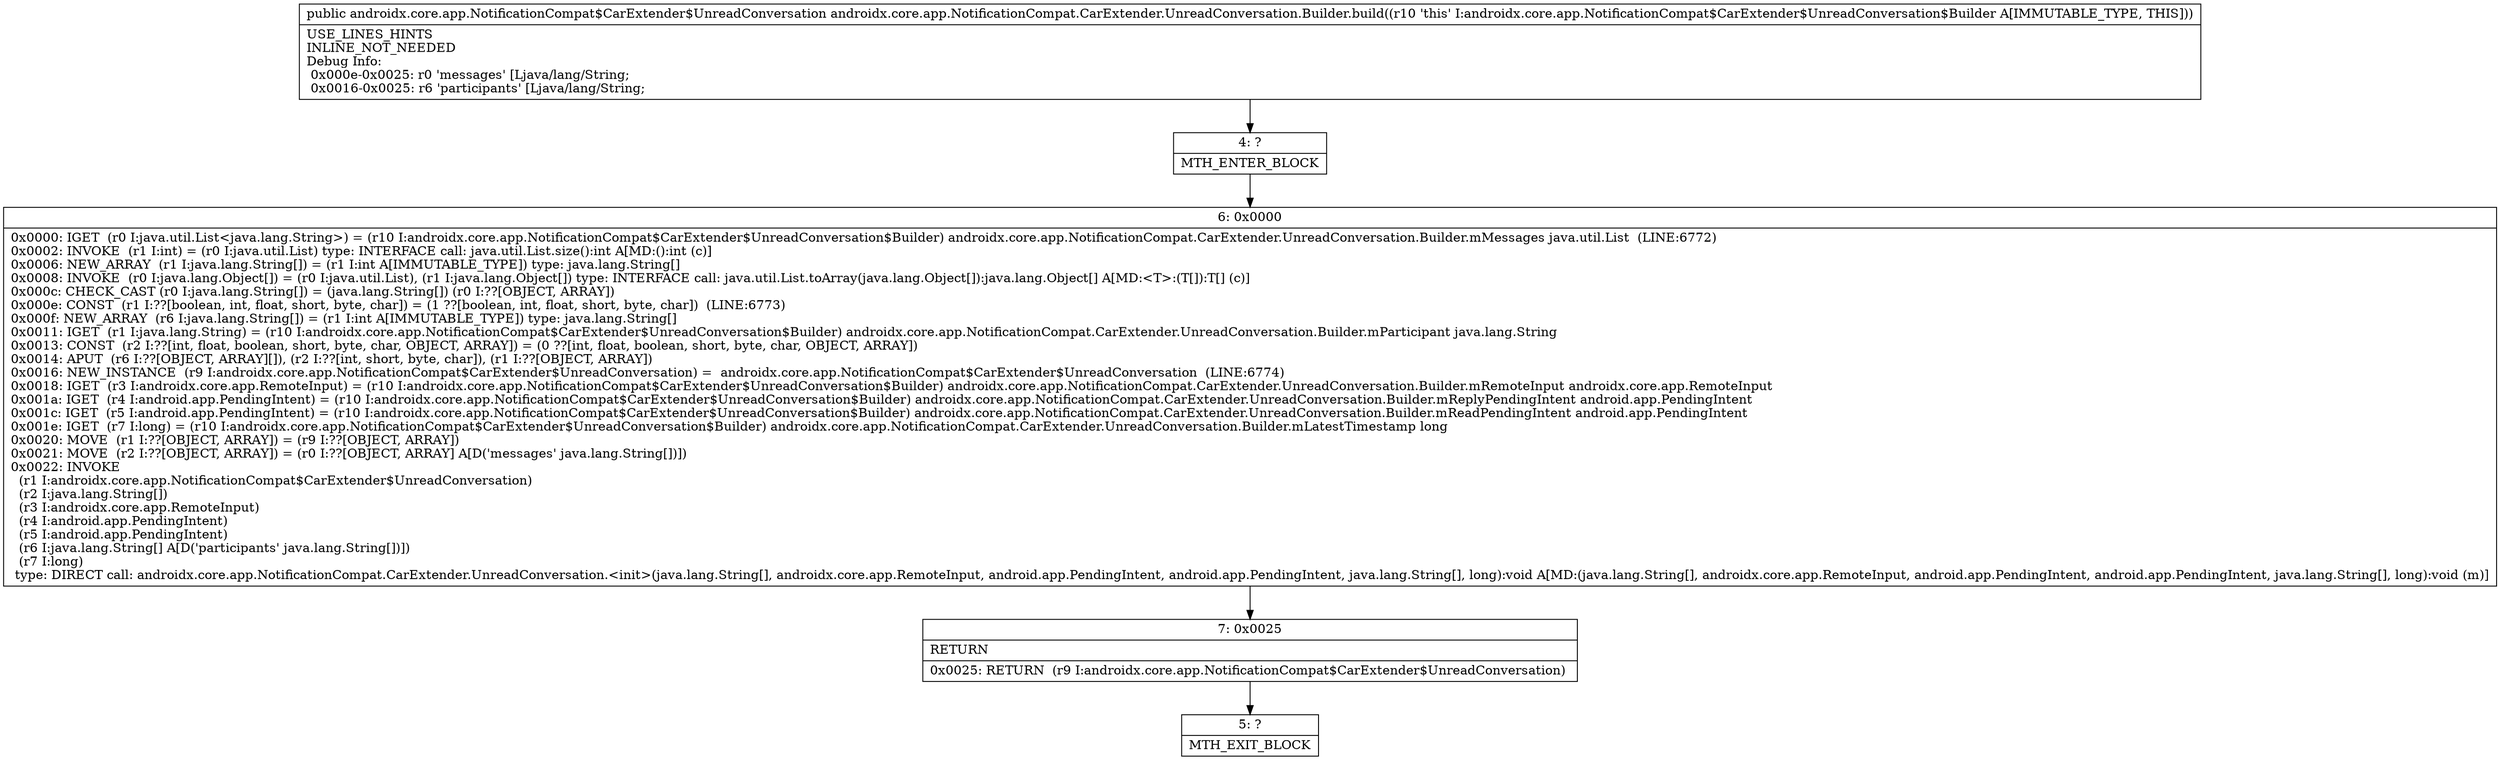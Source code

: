 digraph "CFG forandroidx.core.app.NotificationCompat.CarExtender.UnreadConversation.Builder.build()Landroidx\/core\/app\/NotificationCompat$CarExtender$UnreadConversation;" {
Node_4 [shape=record,label="{4\:\ ?|MTH_ENTER_BLOCK\l}"];
Node_6 [shape=record,label="{6\:\ 0x0000|0x0000: IGET  (r0 I:java.util.List\<java.lang.String\>) = (r10 I:androidx.core.app.NotificationCompat$CarExtender$UnreadConversation$Builder) androidx.core.app.NotificationCompat.CarExtender.UnreadConversation.Builder.mMessages java.util.List  (LINE:6772)\l0x0002: INVOKE  (r1 I:int) = (r0 I:java.util.List) type: INTERFACE call: java.util.List.size():int A[MD:():int (c)]\l0x0006: NEW_ARRAY  (r1 I:java.lang.String[]) = (r1 I:int A[IMMUTABLE_TYPE]) type: java.lang.String[] \l0x0008: INVOKE  (r0 I:java.lang.Object[]) = (r0 I:java.util.List), (r1 I:java.lang.Object[]) type: INTERFACE call: java.util.List.toArray(java.lang.Object[]):java.lang.Object[] A[MD:\<T\>:(T[]):T[] (c)]\l0x000c: CHECK_CAST (r0 I:java.lang.String[]) = (java.lang.String[]) (r0 I:??[OBJECT, ARRAY]) \l0x000e: CONST  (r1 I:??[boolean, int, float, short, byte, char]) = (1 ??[boolean, int, float, short, byte, char])  (LINE:6773)\l0x000f: NEW_ARRAY  (r6 I:java.lang.String[]) = (r1 I:int A[IMMUTABLE_TYPE]) type: java.lang.String[] \l0x0011: IGET  (r1 I:java.lang.String) = (r10 I:androidx.core.app.NotificationCompat$CarExtender$UnreadConversation$Builder) androidx.core.app.NotificationCompat.CarExtender.UnreadConversation.Builder.mParticipant java.lang.String \l0x0013: CONST  (r2 I:??[int, float, boolean, short, byte, char, OBJECT, ARRAY]) = (0 ??[int, float, boolean, short, byte, char, OBJECT, ARRAY]) \l0x0014: APUT  (r6 I:??[OBJECT, ARRAY][]), (r2 I:??[int, short, byte, char]), (r1 I:??[OBJECT, ARRAY]) \l0x0016: NEW_INSTANCE  (r9 I:androidx.core.app.NotificationCompat$CarExtender$UnreadConversation) =  androidx.core.app.NotificationCompat$CarExtender$UnreadConversation  (LINE:6774)\l0x0018: IGET  (r3 I:androidx.core.app.RemoteInput) = (r10 I:androidx.core.app.NotificationCompat$CarExtender$UnreadConversation$Builder) androidx.core.app.NotificationCompat.CarExtender.UnreadConversation.Builder.mRemoteInput androidx.core.app.RemoteInput \l0x001a: IGET  (r4 I:android.app.PendingIntent) = (r10 I:androidx.core.app.NotificationCompat$CarExtender$UnreadConversation$Builder) androidx.core.app.NotificationCompat.CarExtender.UnreadConversation.Builder.mReplyPendingIntent android.app.PendingIntent \l0x001c: IGET  (r5 I:android.app.PendingIntent) = (r10 I:androidx.core.app.NotificationCompat$CarExtender$UnreadConversation$Builder) androidx.core.app.NotificationCompat.CarExtender.UnreadConversation.Builder.mReadPendingIntent android.app.PendingIntent \l0x001e: IGET  (r7 I:long) = (r10 I:androidx.core.app.NotificationCompat$CarExtender$UnreadConversation$Builder) androidx.core.app.NotificationCompat.CarExtender.UnreadConversation.Builder.mLatestTimestamp long \l0x0020: MOVE  (r1 I:??[OBJECT, ARRAY]) = (r9 I:??[OBJECT, ARRAY]) \l0x0021: MOVE  (r2 I:??[OBJECT, ARRAY]) = (r0 I:??[OBJECT, ARRAY] A[D('messages' java.lang.String[])]) \l0x0022: INVOKE  \l  (r1 I:androidx.core.app.NotificationCompat$CarExtender$UnreadConversation)\l  (r2 I:java.lang.String[])\l  (r3 I:androidx.core.app.RemoteInput)\l  (r4 I:android.app.PendingIntent)\l  (r5 I:android.app.PendingIntent)\l  (r6 I:java.lang.String[] A[D('participants' java.lang.String[])])\l  (r7 I:long)\l type: DIRECT call: androidx.core.app.NotificationCompat.CarExtender.UnreadConversation.\<init\>(java.lang.String[], androidx.core.app.RemoteInput, android.app.PendingIntent, android.app.PendingIntent, java.lang.String[], long):void A[MD:(java.lang.String[], androidx.core.app.RemoteInput, android.app.PendingIntent, android.app.PendingIntent, java.lang.String[], long):void (m)]\l}"];
Node_7 [shape=record,label="{7\:\ 0x0025|RETURN\l|0x0025: RETURN  (r9 I:androidx.core.app.NotificationCompat$CarExtender$UnreadConversation) \l}"];
Node_5 [shape=record,label="{5\:\ ?|MTH_EXIT_BLOCK\l}"];
MethodNode[shape=record,label="{public androidx.core.app.NotificationCompat$CarExtender$UnreadConversation androidx.core.app.NotificationCompat.CarExtender.UnreadConversation.Builder.build((r10 'this' I:androidx.core.app.NotificationCompat$CarExtender$UnreadConversation$Builder A[IMMUTABLE_TYPE, THIS]))  | USE_LINES_HINTS\lINLINE_NOT_NEEDED\lDebug Info:\l  0x000e\-0x0025: r0 'messages' [Ljava\/lang\/String;\l  0x0016\-0x0025: r6 'participants' [Ljava\/lang\/String;\l}"];
MethodNode -> Node_4;Node_4 -> Node_6;
Node_6 -> Node_7;
Node_7 -> Node_5;
}

